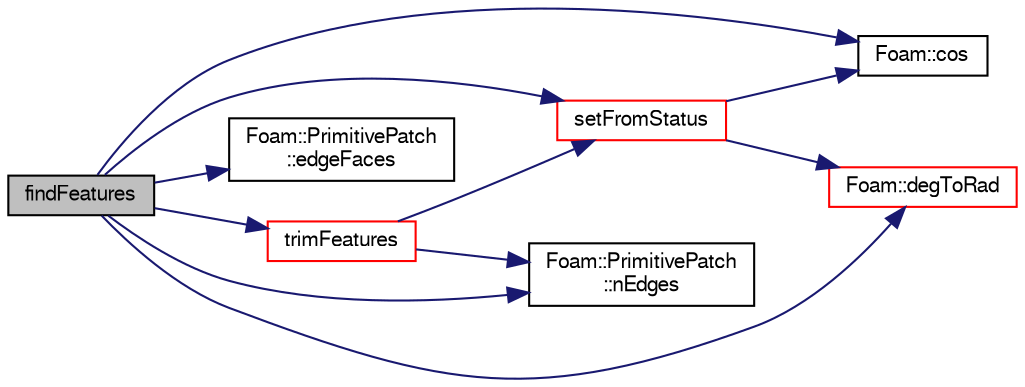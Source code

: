 digraph "findFeatures"
{
  bgcolor="transparent";
  edge [fontname="FreeSans",fontsize="10",labelfontname="FreeSans",labelfontsize="10"];
  node [fontname="FreeSans",fontsize="10",shape=record];
  rankdir="LR";
  Node1580 [label="findFeatures",height=0.2,width=0.4,color="black", fillcolor="grey75", style="filled", fontcolor="black"];
  Node1580 -> Node1581 [color="midnightblue",fontsize="10",style="solid",fontname="FreeSans"];
  Node1581 [label="Foam::cos",height=0.2,width=0.4,color="black",URL="$a21124.html#aebb41a148f7cf44b63e12f69e487e49f"];
  Node1580 -> Node1582 [color="midnightblue",fontsize="10",style="solid",fontname="FreeSans"];
  Node1582 [label="Foam::degToRad",height=0.2,width=0.4,color="red",URL="$a21124.html#af706f965be4d1457b0f1e7fade1c0118",tooltip="Conversion from degrees to radians. "];
  Node1580 -> Node1584 [color="midnightblue",fontsize="10",style="solid",fontname="FreeSans"];
  Node1584 [label="Foam::PrimitivePatch\l::edgeFaces",height=0.2,width=0.4,color="black",URL="$a27538.html#ad38ecd2902727a890ebd437731c271c8",tooltip="Return edge-face addressing. "];
  Node1580 -> Node1585 [color="midnightblue",fontsize="10",style="solid",fontname="FreeSans"];
  Node1585 [label="Foam::PrimitivePatch\l::nEdges",height=0.2,width=0.4,color="black",URL="$a27538.html#a086513bcff1a3f1684e1a3879dd90deb",tooltip="Return number of edges in patch. "];
  Node1580 -> Node1586 [color="midnightblue",fontsize="10",style="solid",fontname="FreeSans"];
  Node1586 [label="setFromStatus",height=0.2,width=0.4,color="red",URL="$a25510.html#a3ec4130a2f02e6be2ba97774910eb125",tooltip="Set from status per edge. "];
  Node1586 -> Node1581 [color="midnightblue",fontsize="10",style="solid",fontname="FreeSans"];
  Node1586 -> Node1582 [color="midnightblue",fontsize="10",style="solid",fontname="FreeSans"];
  Node1580 -> Node1601 [color="midnightblue",fontsize="10",style="solid",fontname="FreeSans"];
  Node1601 [label="trimFeatures",height=0.2,width=0.4,color="red",URL="$a25510.html#af640d0750bcc401bc012c69e60b809a8",tooltip="Delete small sets of edges. Edges are stringed up and any. "];
  Node1601 -> Node1585 [color="midnightblue",fontsize="10",style="solid",fontname="FreeSans"];
  Node1601 -> Node1586 [color="midnightblue",fontsize="10",style="solid",fontname="FreeSans"];
}
